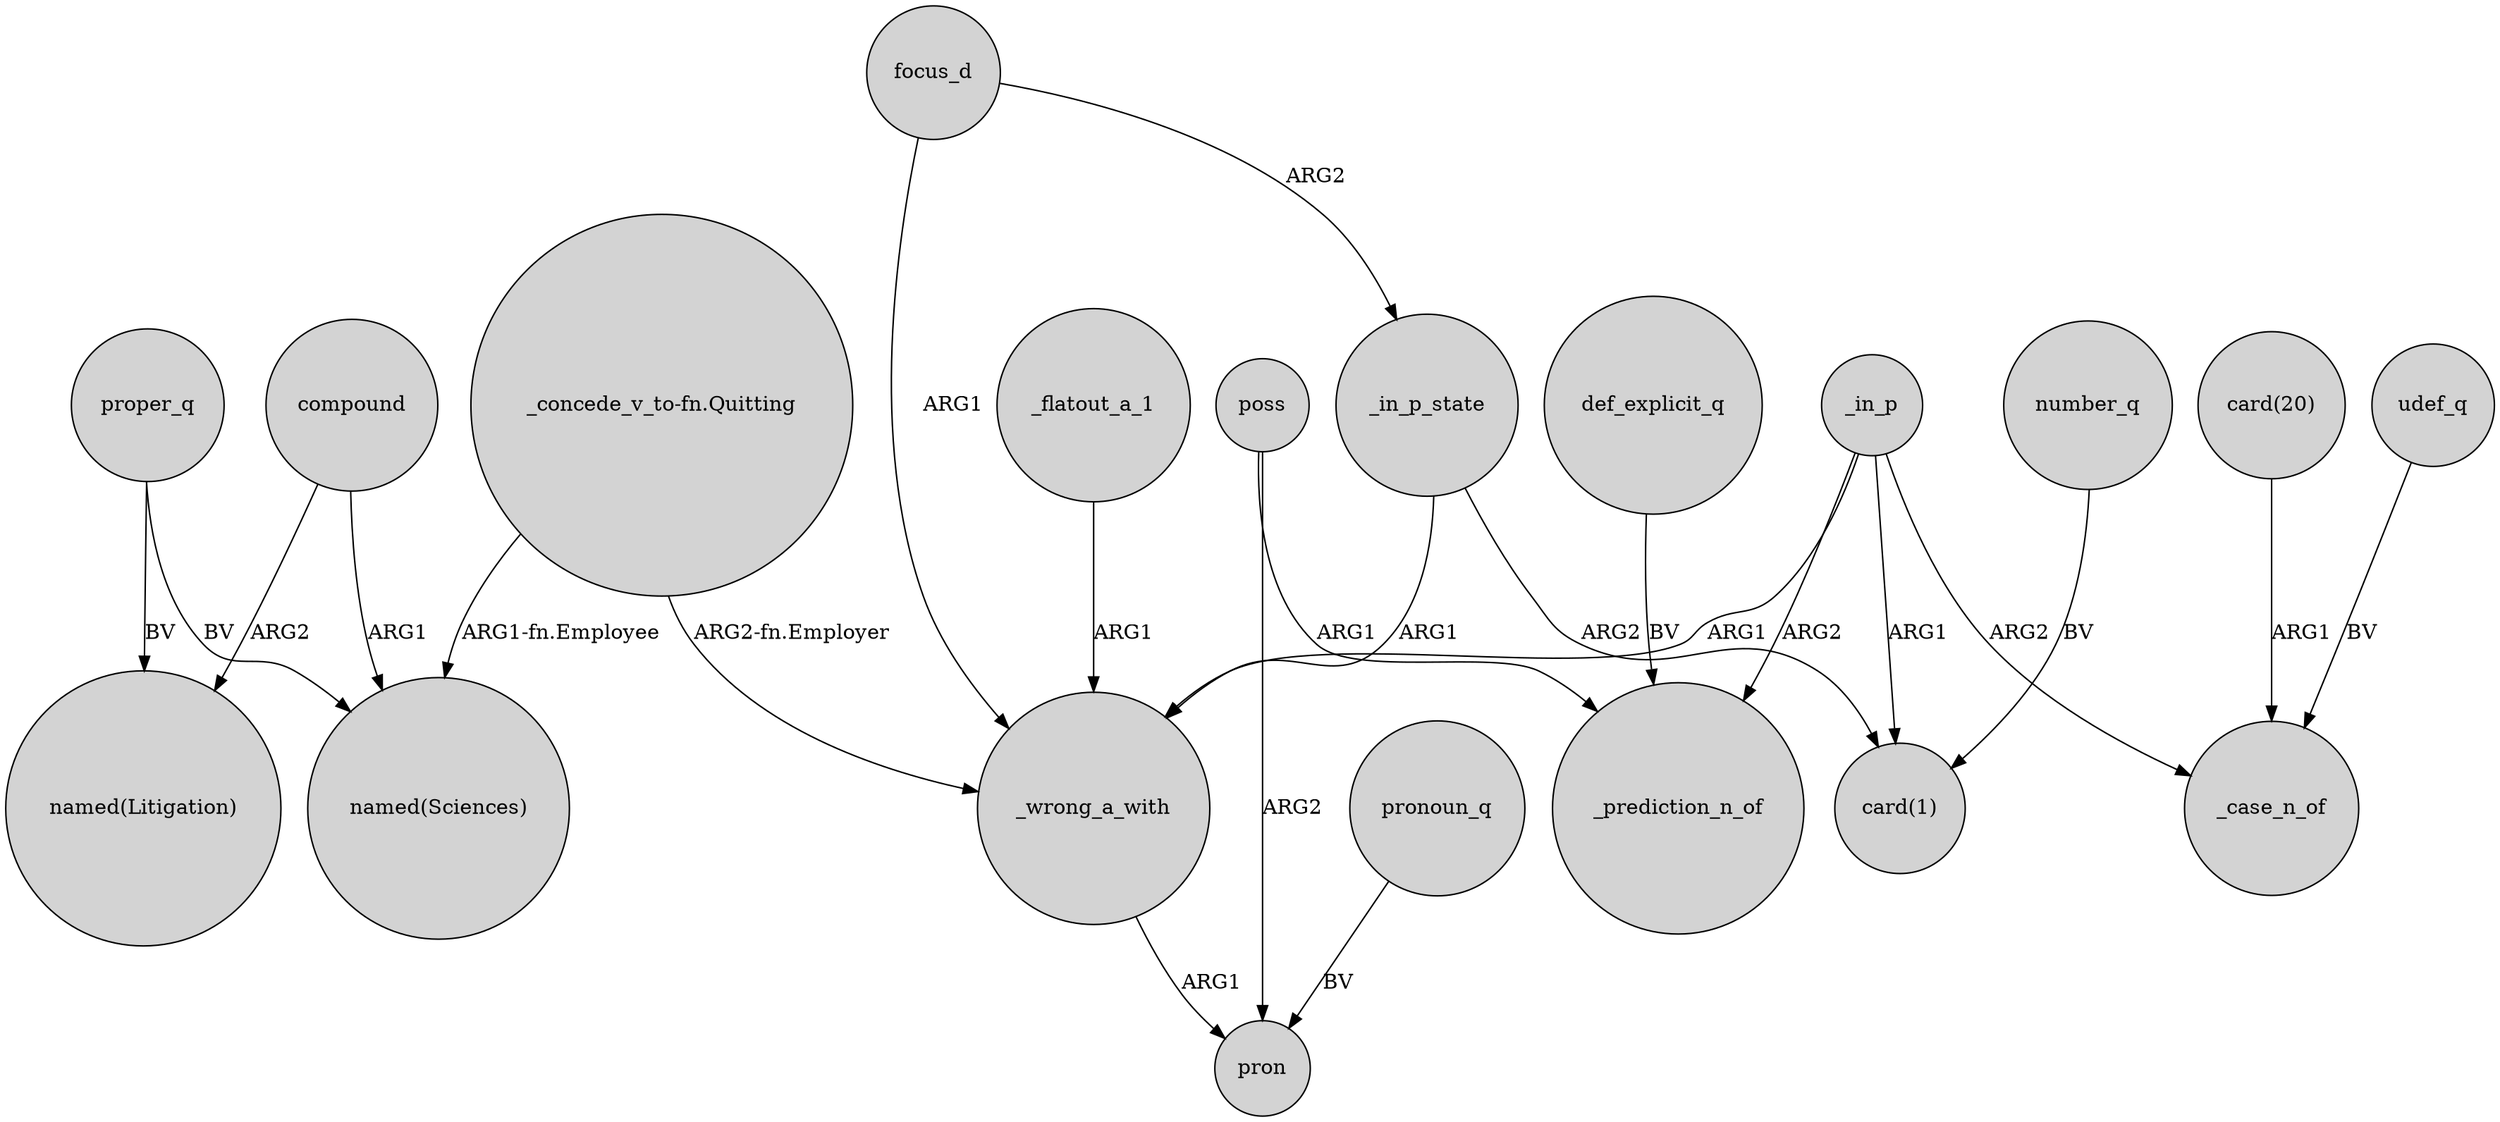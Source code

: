 digraph {
	node [shape=circle style=filled]
	"_concede_v_to-fn.Quitting" -> "named(Sciences)" [label="ARG1-fn.Employee"]
	focus_d -> _in_p_state [label=ARG2]
	number_q -> "card(1)" [label=BV]
	_in_p -> _wrong_a_with [label=ARG1]
	proper_q -> "named(Sciences)" [label=BV]
	udef_q -> _case_n_of [label=BV]
	_in_p_state -> _wrong_a_with [label=ARG1]
	"card(20)" -> _case_n_of [label=ARG1]
	compound -> "named(Litigation)" [label=ARG2]
	compound -> "named(Sciences)" [label=ARG1]
	_in_p -> "card(1)" [label=ARG1]
	poss -> _prediction_n_of [label=ARG1]
	pronoun_q -> pron [label=BV]
	poss -> pron [label=ARG2]
	"_concede_v_to-fn.Quitting" -> _wrong_a_with [label="ARG2-fn.Employer"]
	def_explicit_q -> _prediction_n_of [label=BV]
	_in_p -> _case_n_of [label=ARG2]
	_wrong_a_with -> pron [label=ARG1]
	focus_d -> _wrong_a_with [label=ARG1]
	_flatout_a_1 -> _wrong_a_with [label=ARG1]
	proper_q -> "named(Litigation)" [label=BV]
	_in_p_state -> "card(1)" [label=ARG2]
	_in_p -> _prediction_n_of [label=ARG2]
}
